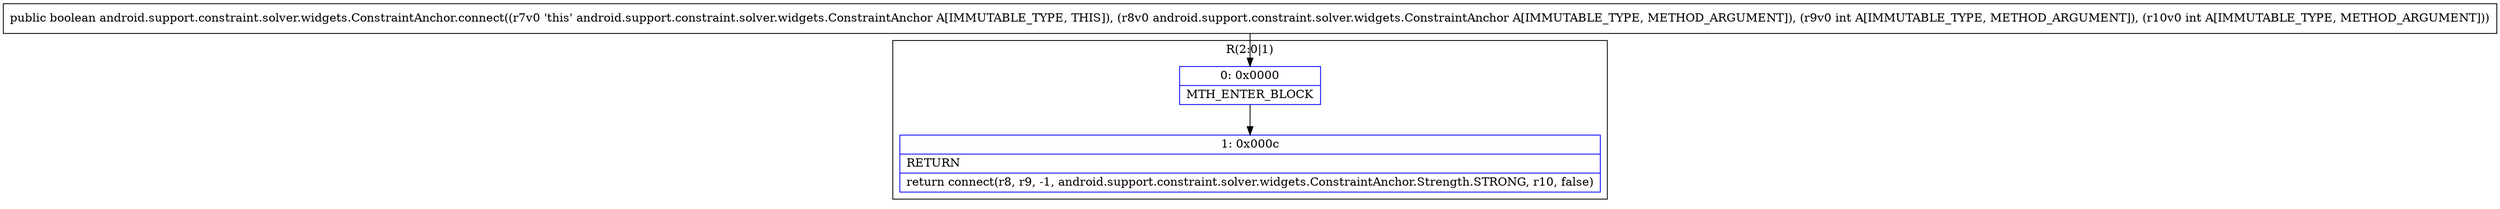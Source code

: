 digraph "CFG forandroid.support.constraint.solver.widgets.ConstraintAnchor.connect(Landroid\/support\/constraint\/solver\/widgets\/ConstraintAnchor;II)Z" {
subgraph cluster_Region_1817873578 {
label = "R(2:0|1)";
node [shape=record,color=blue];
Node_0 [shape=record,label="{0\:\ 0x0000|MTH_ENTER_BLOCK\l}"];
Node_1 [shape=record,label="{1\:\ 0x000c|RETURN\l|return connect(r8, r9, \-1, android.support.constraint.solver.widgets.ConstraintAnchor.Strength.STRONG, r10, false)\l}"];
}
MethodNode[shape=record,label="{public boolean android.support.constraint.solver.widgets.ConstraintAnchor.connect((r7v0 'this' android.support.constraint.solver.widgets.ConstraintAnchor A[IMMUTABLE_TYPE, THIS]), (r8v0 android.support.constraint.solver.widgets.ConstraintAnchor A[IMMUTABLE_TYPE, METHOD_ARGUMENT]), (r9v0 int A[IMMUTABLE_TYPE, METHOD_ARGUMENT]), (r10v0 int A[IMMUTABLE_TYPE, METHOD_ARGUMENT])) }"];
MethodNode -> Node_0;
Node_0 -> Node_1;
}

